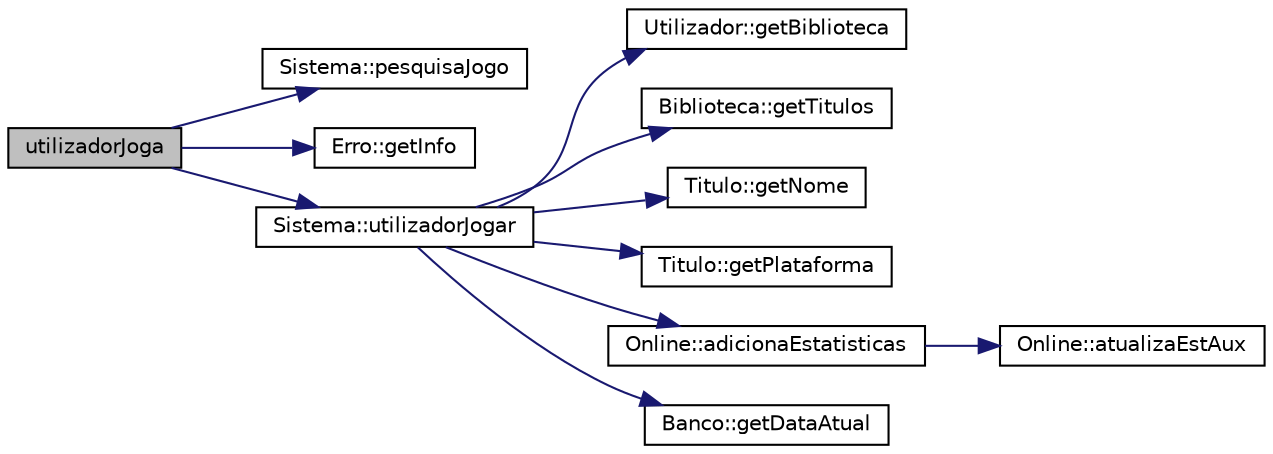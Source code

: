 digraph "utilizadorJoga"
{
  edge [fontname="Helvetica",fontsize="10",labelfontname="Helvetica",labelfontsize="10"];
  node [fontname="Helvetica",fontsize="10",shape=record];
  rankdir="LR";
  Node451 [label="utilizadorJoga",height=0.2,width=0.4,color="black", fillcolor="grey75", style="filled", fontcolor="black"];
  Node451 -> Node452 [color="midnightblue",fontsize="10",style="solid",fontname="Helvetica"];
  Node452 [label="Sistema::pesquisaJogo",height=0.2,width=0.4,color="black", fillcolor="white", style="filled",URL="$class_sistema.html#a0fb81a4685bb24024295c89d22d6d719",tooltip="Pesquisa um titulo. "];
  Node451 -> Node453 [color="midnightblue",fontsize="10",style="solid",fontname="Helvetica"];
  Node453 [label="Erro::getInfo",height=0.2,width=0.4,color="black", fillcolor="white", style="filled",URL="$class_erro.html#abfc1e9735b259d88bb97828a23164eb0",tooltip="Permite obter a descrição do Erro. "];
  Node451 -> Node454 [color="midnightblue",fontsize="10",style="solid",fontname="Helvetica"];
  Node454 [label="Sistema::utilizadorJogar",height=0.2,width=0.4,color="black", fillcolor="white", style="filled",URL="$class_sistema.html#a43e1d500eca075857b1c96c2e2239d55",tooltip="Simula o \"jogar\" de um utilizador, incrementando o tempo jogado e guardando uma data do dia em que jo..."];
  Node454 -> Node455 [color="midnightblue",fontsize="10",style="solid",fontname="Helvetica"];
  Node455 [label="Utilizador::getBiblioteca",height=0.2,width=0.4,color="black", fillcolor="white", style="filled",URL="$class_utilizador.html#a6a128859b776bf019b5652ce61f62280",tooltip="Permite obter a biblioteca do utilizador. "];
  Node454 -> Node456 [color="midnightblue",fontsize="10",style="solid",fontname="Helvetica"];
  Node456 [label="Biblioteca::getTitulos",height=0.2,width=0.4,color="black", fillcolor="white", style="filled",URL="$class_biblioteca.html#a03c1ebf76a4ace4f57000bb99a87bb88",tooltip="Devolve o vetor de titulos. "];
  Node454 -> Node457 [color="midnightblue",fontsize="10",style="solid",fontname="Helvetica"];
  Node457 [label="Titulo::getNome",height=0.2,width=0.4,color="black", fillcolor="white", style="filled",URL="$class_titulo.html#acb79279860b3404c6419697df5f860cb",tooltip="Permite obter o nome do titulo. "];
  Node454 -> Node458 [color="midnightblue",fontsize="10",style="solid",fontname="Helvetica"];
  Node458 [label="Titulo::getPlataforma",height=0.2,width=0.4,color="black", fillcolor="white", style="filled",URL="$class_titulo.html#a2a57a31d40c5df012b3c6e2451c253dd",tooltip="Permite obter a plataforma do titulo. "];
  Node454 -> Node459 [color="midnightblue",fontsize="10",style="solid",fontname="Helvetica"];
  Node459 [label="Online::adicionaEstatisticas",height=0.2,width=0.4,color="black", fillcolor="white", style="filled",URL="$class_online.html#aac2ef3483edfaa8426363ebdd542dc38",tooltip="Adicionar estaticas relativas aos habitos de gaming, atualiza os 3 ultimos vetores, cuja ordem � crucial e atualiza horas_totais. "];
  Node459 -> Node460 [color="midnightblue",fontsize="10",style="solid",fontname="Helvetica"];
  Node460 [label="Online::atualizaEstAux",height=0.2,width=0.4,color="black", fillcolor="white", style="filled",URL="$class_online.html#a1796bfbb1c3210f26ca8e1cddc61d830",tooltip="Adiciona aos 3 vetores os habitos gaming de uma certa data, funcao a usar em adicionaEstatisticas. "];
  Node454 -> Node461 [color="midnightblue",fontsize="10",style="solid",fontname="Helvetica"];
  Node461 [label="Banco::getDataAtual",height=0.2,width=0.4,color="black", fillcolor="white", style="filled",URL="$class_banco.html#a0735f07636c578666068a16f6ecccd91",tooltip="Devolve a data atual. "];
}

